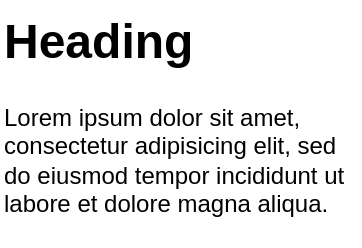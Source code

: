 <mxfile>
    <diagram id="CZyTTydA1qmyngL-_q-V" name="Page-1">
        <mxGraphModel dx="764" dy="563" grid="0" gridSize="10" guides="1" tooltips="1" connect="1" arrows="1" fold="1" page="1" pageScale="1" pageWidth="850" pageHeight="1100" math="0" shadow="0">
            <root>
                <mxCell id="0"/>
                <mxCell id="1" parent="0"/>
                <mxCell id="4" value="&lt;h1 style=&quot;margin-top: 0px;&quot;&gt;Heading&lt;/h1&gt;&lt;p&gt;Lorem ipsum dolor sit amet, consectetur adipisicing elit, sed do eiusmod tempor incididunt ut labore et dolore magna aliqua.&lt;/p&gt;" style="text;html=1;whiteSpace=wrap;overflow=hidden;rounded=0;" vertex="1" parent="1">
                    <mxGeometry x="295" y="456" width="180" height="120" as="geometry"/>
                </mxCell>
            </root>
        </mxGraphModel>
    </diagram>
</mxfile>
